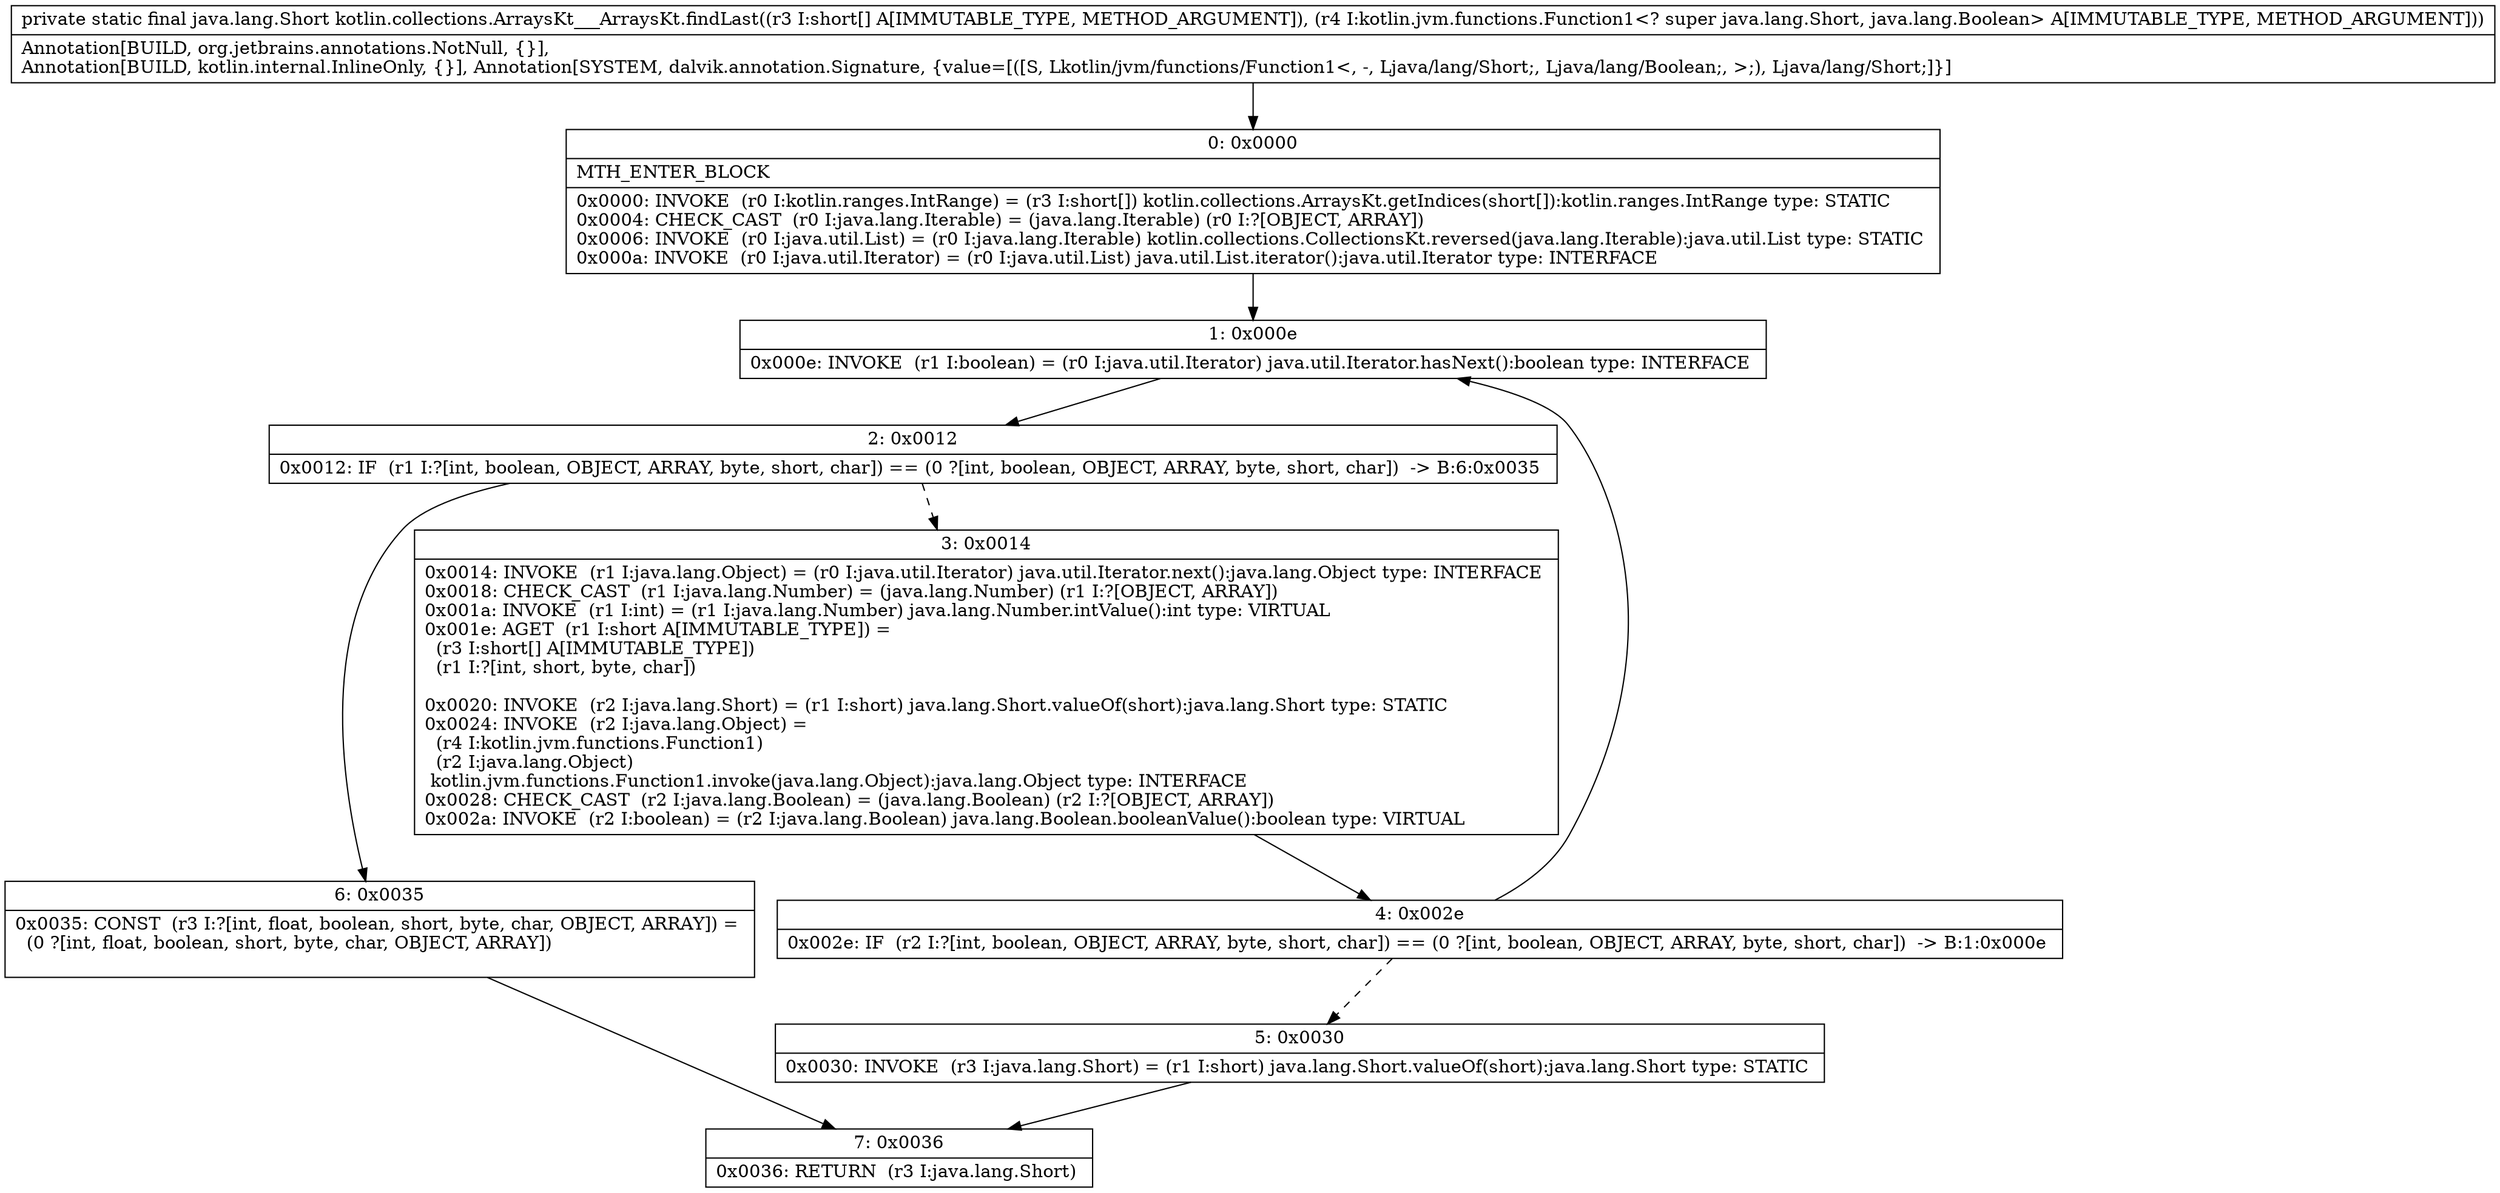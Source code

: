 digraph "CFG forkotlin.collections.ArraysKt___ArraysKt.findLast([SLkotlin\/jvm\/functions\/Function1;)Ljava\/lang\/Short;" {
Node_0 [shape=record,label="{0\:\ 0x0000|MTH_ENTER_BLOCK\l|0x0000: INVOKE  (r0 I:kotlin.ranges.IntRange) = (r3 I:short[]) kotlin.collections.ArraysKt.getIndices(short[]):kotlin.ranges.IntRange type: STATIC \l0x0004: CHECK_CAST  (r0 I:java.lang.Iterable) = (java.lang.Iterable) (r0 I:?[OBJECT, ARRAY]) \l0x0006: INVOKE  (r0 I:java.util.List) = (r0 I:java.lang.Iterable) kotlin.collections.CollectionsKt.reversed(java.lang.Iterable):java.util.List type: STATIC \l0x000a: INVOKE  (r0 I:java.util.Iterator) = (r0 I:java.util.List) java.util.List.iterator():java.util.Iterator type: INTERFACE \l}"];
Node_1 [shape=record,label="{1\:\ 0x000e|0x000e: INVOKE  (r1 I:boolean) = (r0 I:java.util.Iterator) java.util.Iterator.hasNext():boolean type: INTERFACE \l}"];
Node_2 [shape=record,label="{2\:\ 0x0012|0x0012: IF  (r1 I:?[int, boolean, OBJECT, ARRAY, byte, short, char]) == (0 ?[int, boolean, OBJECT, ARRAY, byte, short, char])  \-\> B:6:0x0035 \l}"];
Node_3 [shape=record,label="{3\:\ 0x0014|0x0014: INVOKE  (r1 I:java.lang.Object) = (r0 I:java.util.Iterator) java.util.Iterator.next():java.lang.Object type: INTERFACE \l0x0018: CHECK_CAST  (r1 I:java.lang.Number) = (java.lang.Number) (r1 I:?[OBJECT, ARRAY]) \l0x001a: INVOKE  (r1 I:int) = (r1 I:java.lang.Number) java.lang.Number.intValue():int type: VIRTUAL \l0x001e: AGET  (r1 I:short A[IMMUTABLE_TYPE]) = \l  (r3 I:short[] A[IMMUTABLE_TYPE])\l  (r1 I:?[int, short, byte, char])\l \l0x0020: INVOKE  (r2 I:java.lang.Short) = (r1 I:short) java.lang.Short.valueOf(short):java.lang.Short type: STATIC \l0x0024: INVOKE  (r2 I:java.lang.Object) = \l  (r4 I:kotlin.jvm.functions.Function1)\l  (r2 I:java.lang.Object)\l kotlin.jvm.functions.Function1.invoke(java.lang.Object):java.lang.Object type: INTERFACE \l0x0028: CHECK_CAST  (r2 I:java.lang.Boolean) = (java.lang.Boolean) (r2 I:?[OBJECT, ARRAY]) \l0x002a: INVOKE  (r2 I:boolean) = (r2 I:java.lang.Boolean) java.lang.Boolean.booleanValue():boolean type: VIRTUAL \l}"];
Node_4 [shape=record,label="{4\:\ 0x002e|0x002e: IF  (r2 I:?[int, boolean, OBJECT, ARRAY, byte, short, char]) == (0 ?[int, boolean, OBJECT, ARRAY, byte, short, char])  \-\> B:1:0x000e \l}"];
Node_5 [shape=record,label="{5\:\ 0x0030|0x0030: INVOKE  (r3 I:java.lang.Short) = (r1 I:short) java.lang.Short.valueOf(short):java.lang.Short type: STATIC \l}"];
Node_6 [shape=record,label="{6\:\ 0x0035|0x0035: CONST  (r3 I:?[int, float, boolean, short, byte, char, OBJECT, ARRAY]) = \l  (0 ?[int, float, boolean, short, byte, char, OBJECT, ARRAY])\l \l}"];
Node_7 [shape=record,label="{7\:\ 0x0036|0x0036: RETURN  (r3 I:java.lang.Short) \l}"];
MethodNode[shape=record,label="{private static final java.lang.Short kotlin.collections.ArraysKt___ArraysKt.findLast((r3 I:short[] A[IMMUTABLE_TYPE, METHOD_ARGUMENT]), (r4 I:kotlin.jvm.functions.Function1\<? super java.lang.Short, java.lang.Boolean\> A[IMMUTABLE_TYPE, METHOD_ARGUMENT]))  | Annotation[BUILD, org.jetbrains.annotations.NotNull, \{\}], \lAnnotation[BUILD, kotlin.internal.InlineOnly, \{\}], Annotation[SYSTEM, dalvik.annotation.Signature, \{value=[([S, Lkotlin\/jvm\/functions\/Function1\<, \-, Ljava\/lang\/Short;, Ljava\/lang\/Boolean;, \>;), Ljava\/lang\/Short;]\}]\l}"];
MethodNode -> Node_0;
Node_0 -> Node_1;
Node_1 -> Node_2;
Node_2 -> Node_3[style=dashed];
Node_2 -> Node_6;
Node_3 -> Node_4;
Node_4 -> Node_1;
Node_4 -> Node_5[style=dashed];
Node_5 -> Node_7;
Node_6 -> Node_7;
}

